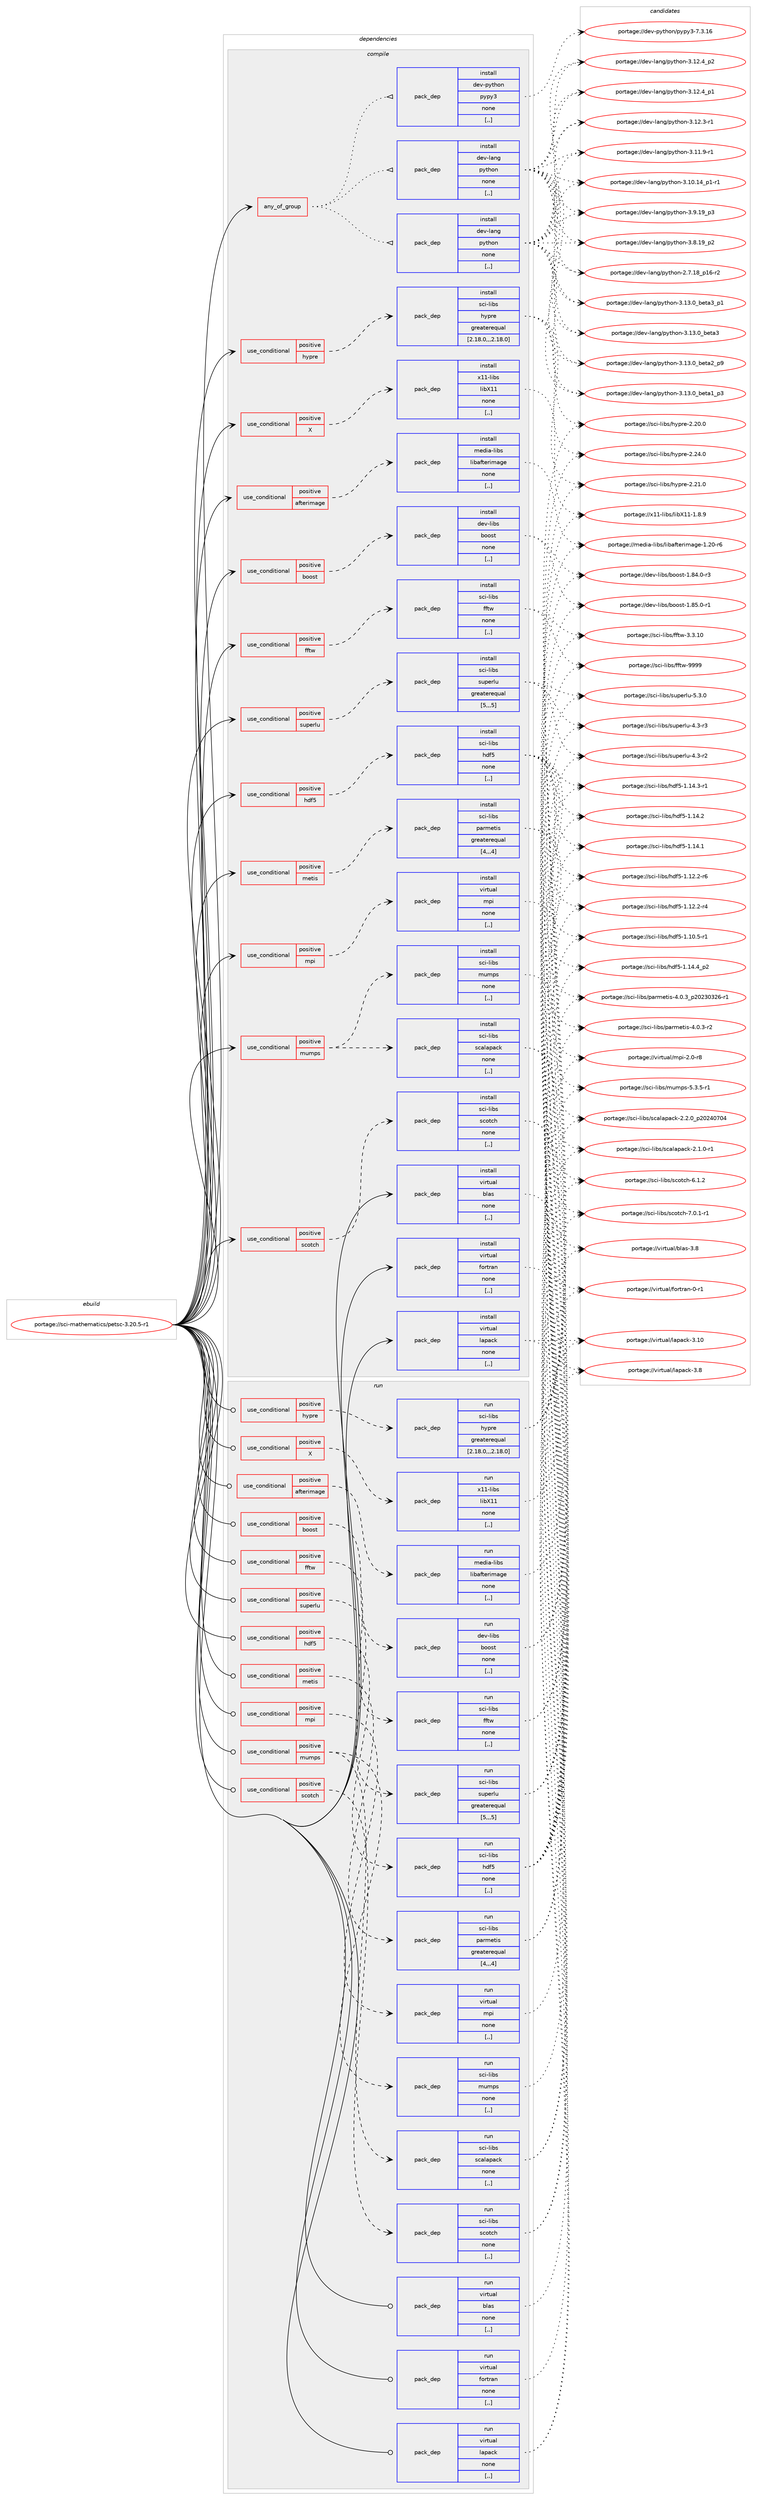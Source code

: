 digraph prolog {

# *************
# Graph options
# *************

newrank=true;
concentrate=true;
compound=true;
graph [rankdir=LR,fontname=Helvetica,fontsize=10,ranksep=1.5];#, ranksep=2.5, nodesep=0.2];
edge  [arrowhead=vee];
node  [fontname=Helvetica,fontsize=10];

# **********
# The ebuild
# **********

subgraph cluster_leftcol {
color=gray;
label=<<i>ebuild</i>>;
id [label="portage://sci-mathematics/petsc-3.20.5-r1", color=red, width=4, href="../sci-mathematics/petsc-3.20.5-r1.svg"];
}

# ****************
# The dependencies
# ****************

subgraph cluster_midcol {
color=gray;
label=<<i>dependencies</i>>;
subgraph cluster_compile {
fillcolor="#eeeeee";
style=filled;
label=<<i>compile</i>>;
subgraph any2681 {
dependency407041 [label=<<TABLE BORDER="0" CELLBORDER="1" CELLSPACING="0" CELLPADDING="4"><TR><TD CELLPADDING="10">any_of_group</TD></TR></TABLE>>, shape=none, color=red];subgraph pack296234 {
dependency407042 [label=<<TABLE BORDER="0" CELLBORDER="1" CELLSPACING="0" CELLPADDING="4" WIDTH="220"><TR><TD ROWSPAN="6" CELLPADDING="30">pack_dep</TD></TR><TR><TD WIDTH="110">install</TD></TR><TR><TD>dev-lang</TD></TR><TR><TD>python</TD></TR><TR><TD>none</TD></TR><TR><TD>[,,]</TD></TR></TABLE>>, shape=none, color=blue];
}
dependency407041:e -> dependency407042:w [weight=20,style="dotted",arrowhead="oinv"];
subgraph pack296235 {
dependency407043 [label=<<TABLE BORDER="0" CELLBORDER="1" CELLSPACING="0" CELLPADDING="4" WIDTH="220"><TR><TD ROWSPAN="6" CELLPADDING="30">pack_dep</TD></TR><TR><TD WIDTH="110">install</TD></TR><TR><TD>dev-lang</TD></TR><TR><TD>python</TD></TR><TR><TD>none</TD></TR><TR><TD>[,,]</TD></TR></TABLE>>, shape=none, color=blue];
}
dependency407041:e -> dependency407043:w [weight=20,style="dotted",arrowhead="oinv"];
subgraph pack296236 {
dependency407044 [label=<<TABLE BORDER="0" CELLBORDER="1" CELLSPACING="0" CELLPADDING="4" WIDTH="220"><TR><TD ROWSPAN="6" CELLPADDING="30">pack_dep</TD></TR><TR><TD WIDTH="110">install</TD></TR><TR><TD>dev-python</TD></TR><TR><TD>pypy3</TD></TR><TR><TD>none</TD></TR><TR><TD>[,,]</TD></TR></TABLE>>, shape=none, color=blue];
}
dependency407041:e -> dependency407044:w [weight=20,style="dotted",arrowhead="oinv"];
}
id:e -> dependency407041:w [weight=20,style="solid",arrowhead="vee"];
subgraph cond107905 {
dependency407045 [label=<<TABLE BORDER="0" CELLBORDER="1" CELLSPACING="0" CELLPADDING="4"><TR><TD ROWSPAN="3" CELLPADDING="10">use_conditional</TD></TR><TR><TD>positive</TD></TR><TR><TD>X</TD></TR></TABLE>>, shape=none, color=red];
subgraph pack296237 {
dependency407046 [label=<<TABLE BORDER="0" CELLBORDER="1" CELLSPACING="0" CELLPADDING="4" WIDTH="220"><TR><TD ROWSPAN="6" CELLPADDING="30">pack_dep</TD></TR><TR><TD WIDTH="110">install</TD></TR><TR><TD>x11-libs</TD></TR><TR><TD>libX11</TD></TR><TR><TD>none</TD></TR><TR><TD>[,,]</TD></TR></TABLE>>, shape=none, color=blue];
}
dependency407045:e -> dependency407046:w [weight=20,style="dashed",arrowhead="vee"];
}
id:e -> dependency407045:w [weight=20,style="solid",arrowhead="vee"];
subgraph cond107906 {
dependency407047 [label=<<TABLE BORDER="0" CELLBORDER="1" CELLSPACING="0" CELLPADDING="4"><TR><TD ROWSPAN="3" CELLPADDING="10">use_conditional</TD></TR><TR><TD>positive</TD></TR><TR><TD>afterimage</TD></TR></TABLE>>, shape=none, color=red];
subgraph pack296238 {
dependency407048 [label=<<TABLE BORDER="0" CELLBORDER="1" CELLSPACING="0" CELLPADDING="4" WIDTH="220"><TR><TD ROWSPAN="6" CELLPADDING="30">pack_dep</TD></TR><TR><TD WIDTH="110">install</TD></TR><TR><TD>media-libs</TD></TR><TR><TD>libafterimage</TD></TR><TR><TD>none</TD></TR><TR><TD>[,,]</TD></TR></TABLE>>, shape=none, color=blue];
}
dependency407047:e -> dependency407048:w [weight=20,style="dashed",arrowhead="vee"];
}
id:e -> dependency407047:w [weight=20,style="solid",arrowhead="vee"];
subgraph cond107907 {
dependency407049 [label=<<TABLE BORDER="0" CELLBORDER="1" CELLSPACING="0" CELLPADDING="4"><TR><TD ROWSPAN="3" CELLPADDING="10">use_conditional</TD></TR><TR><TD>positive</TD></TR><TR><TD>boost</TD></TR></TABLE>>, shape=none, color=red];
subgraph pack296239 {
dependency407050 [label=<<TABLE BORDER="0" CELLBORDER="1" CELLSPACING="0" CELLPADDING="4" WIDTH="220"><TR><TD ROWSPAN="6" CELLPADDING="30">pack_dep</TD></TR><TR><TD WIDTH="110">install</TD></TR><TR><TD>dev-libs</TD></TR><TR><TD>boost</TD></TR><TR><TD>none</TD></TR><TR><TD>[,,]</TD></TR></TABLE>>, shape=none, color=blue];
}
dependency407049:e -> dependency407050:w [weight=20,style="dashed",arrowhead="vee"];
}
id:e -> dependency407049:w [weight=20,style="solid",arrowhead="vee"];
subgraph cond107908 {
dependency407051 [label=<<TABLE BORDER="0" CELLBORDER="1" CELLSPACING="0" CELLPADDING="4"><TR><TD ROWSPAN="3" CELLPADDING="10">use_conditional</TD></TR><TR><TD>positive</TD></TR><TR><TD>fftw</TD></TR></TABLE>>, shape=none, color=red];
subgraph pack296240 {
dependency407052 [label=<<TABLE BORDER="0" CELLBORDER="1" CELLSPACING="0" CELLPADDING="4" WIDTH="220"><TR><TD ROWSPAN="6" CELLPADDING="30">pack_dep</TD></TR><TR><TD WIDTH="110">install</TD></TR><TR><TD>sci-libs</TD></TR><TR><TD>fftw</TD></TR><TR><TD>none</TD></TR><TR><TD>[,,]</TD></TR></TABLE>>, shape=none, color=blue];
}
dependency407051:e -> dependency407052:w [weight=20,style="dashed",arrowhead="vee"];
}
id:e -> dependency407051:w [weight=20,style="solid",arrowhead="vee"];
subgraph cond107909 {
dependency407053 [label=<<TABLE BORDER="0" CELLBORDER="1" CELLSPACING="0" CELLPADDING="4"><TR><TD ROWSPAN="3" CELLPADDING="10">use_conditional</TD></TR><TR><TD>positive</TD></TR><TR><TD>hdf5</TD></TR></TABLE>>, shape=none, color=red];
subgraph pack296241 {
dependency407054 [label=<<TABLE BORDER="0" CELLBORDER="1" CELLSPACING="0" CELLPADDING="4" WIDTH="220"><TR><TD ROWSPAN="6" CELLPADDING="30">pack_dep</TD></TR><TR><TD WIDTH="110">install</TD></TR><TR><TD>sci-libs</TD></TR><TR><TD>hdf5</TD></TR><TR><TD>none</TD></TR><TR><TD>[,,]</TD></TR></TABLE>>, shape=none, color=blue];
}
dependency407053:e -> dependency407054:w [weight=20,style="dashed",arrowhead="vee"];
}
id:e -> dependency407053:w [weight=20,style="solid",arrowhead="vee"];
subgraph cond107910 {
dependency407055 [label=<<TABLE BORDER="0" CELLBORDER="1" CELLSPACING="0" CELLPADDING="4"><TR><TD ROWSPAN="3" CELLPADDING="10">use_conditional</TD></TR><TR><TD>positive</TD></TR><TR><TD>hypre</TD></TR></TABLE>>, shape=none, color=red];
subgraph pack296242 {
dependency407056 [label=<<TABLE BORDER="0" CELLBORDER="1" CELLSPACING="0" CELLPADDING="4" WIDTH="220"><TR><TD ROWSPAN="6" CELLPADDING="30">pack_dep</TD></TR><TR><TD WIDTH="110">install</TD></TR><TR><TD>sci-libs</TD></TR><TR><TD>hypre</TD></TR><TR><TD>greaterequal</TD></TR><TR><TD>[2.18.0,,,2.18.0]</TD></TR></TABLE>>, shape=none, color=blue];
}
dependency407055:e -> dependency407056:w [weight=20,style="dashed",arrowhead="vee"];
}
id:e -> dependency407055:w [weight=20,style="solid",arrowhead="vee"];
subgraph cond107911 {
dependency407057 [label=<<TABLE BORDER="0" CELLBORDER="1" CELLSPACING="0" CELLPADDING="4"><TR><TD ROWSPAN="3" CELLPADDING="10">use_conditional</TD></TR><TR><TD>positive</TD></TR><TR><TD>metis</TD></TR></TABLE>>, shape=none, color=red];
subgraph pack296243 {
dependency407058 [label=<<TABLE BORDER="0" CELLBORDER="1" CELLSPACING="0" CELLPADDING="4" WIDTH="220"><TR><TD ROWSPAN="6" CELLPADDING="30">pack_dep</TD></TR><TR><TD WIDTH="110">install</TD></TR><TR><TD>sci-libs</TD></TR><TR><TD>parmetis</TD></TR><TR><TD>greaterequal</TD></TR><TR><TD>[4,,,4]</TD></TR></TABLE>>, shape=none, color=blue];
}
dependency407057:e -> dependency407058:w [weight=20,style="dashed",arrowhead="vee"];
}
id:e -> dependency407057:w [weight=20,style="solid",arrowhead="vee"];
subgraph cond107912 {
dependency407059 [label=<<TABLE BORDER="0" CELLBORDER="1" CELLSPACING="0" CELLPADDING="4"><TR><TD ROWSPAN="3" CELLPADDING="10">use_conditional</TD></TR><TR><TD>positive</TD></TR><TR><TD>mpi</TD></TR></TABLE>>, shape=none, color=red];
subgraph pack296244 {
dependency407060 [label=<<TABLE BORDER="0" CELLBORDER="1" CELLSPACING="0" CELLPADDING="4" WIDTH="220"><TR><TD ROWSPAN="6" CELLPADDING="30">pack_dep</TD></TR><TR><TD WIDTH="110">install</TD></TR><TR><TD>virtual</TD></TR><TR><TD>mpi</TD></TR><TR><TD>none</TD></TR><TR><TD>[,,]</TD></TR></TABLE>>, shape=none, color=blue];
}
dependency407059:e -> dependency407060:w [weight=20,style="dashed",arrowhead="vee"];
}
id:e -> dependency407059:w [weight=20,style="solid",arrowhead="vee"];
subgraph cond107913 {
dependency407061 [label=<<TABLE BORDER="0" CELLBORDER="1" CELLSPACING="0" CELLPADDING="4"><TR><TD ROWSPAN="3" CELLPADDING="10">use_conditional</TD></TR><TR><TD>positive</TD></TR><TR><TD>mumps</TD></TR></TABLE>>, shape=none, color=red];
subgraph pack296245 {
dependency407062 [label=<<TABLE BORDER="0" CELLBORDER="1" CELLSPACING="0" CELLPADDING="4" WIDTH="220"><TR><TD ROWSPAN="6" CELLPADDING="30">pack_dep</TD></TR><TR><TD WIDTH="110">install</TD></TR><TR><TD>sci-libs</TD></TR><TR><TD>mumps</TD></TR><TR><TD>none</TD></TR><TR><TD>[,,]</TD></TR></TABLE>>, shape=none, color=blue];
}
dependency407061:e -> dependency407062:w [weight=20,style="dashed",arrowhead="vee"];
subgraph pack296246 {
dependency407063 [label=<<TABLE BORDER="0" CELLBORDER="1" CELLSPACING="0" CELLPADDING="4" WIDTH="220"><TR><TD ROWSPAN="6" CELLPADDING="30">pack_dep</TD></TR><TR><TD WIDTH="110">install</TD></TR><TR><TD>sci-libs</TD></TR><TR><TD>scalapack</TD></TR><TR><TD>none</TD></TR><TR><TD>[,,]</TD></TR></TABLE>>, shape=none, color=blue];
}
dependency407061:e -> dependency407063:w [weight=20,style="dashed",arrowhead="vee"];
}
id:e -> dependency407061:w [weight=20,style="solid",arrowhead="vee"];
subgraph cond107914 {
dependency407064 [label=<<TABLE BORDER="0" CELLBORDER="1" CELLSPACING="0" CELLPADDING="4"><TR><TD ROWSPAN="3" CELLPADDING="10">use_conditional</TD></TR><TR><TD>positive</TD></TR><TR><TD>scotch</TD></TR></TABLE>>, shape=none, color=red];
subgraph pack296247 {
dependency407065 [label=<<TABLE BORDER="0" CELLBORDER="1" CELLSPACING="0" CELLPADDING="4" WIDTH="220"><TR><TD ROWSPAN="6" CELLPADDING="30">pack_dep</TD></TR><TR><TD WIDTH="110">install</TD></TR><TR><TD>sci-libs</TD></TR><TR><TD>scotch</TD></TR><TR><TD>none</TD></TR><TR><TD>[,,]</TD></TR></TABLE>>, shape=none, color=blue];
}
dependency407064:e -> dependency407065:w [weight=20,style="dashed",arrowhead="vee"];
}
id:e -> dependency407064:w [weight=20,style="solid",arrowhead="vee"];
subgraph cond107915 {
dependency407066 [label=<<TABLE BORDER="0" CELLBORDER="1" CELLSPACING="0" CELLPADDING="4"><TR><TD ROWSPAN="3" CELLPADDING="10">use_conditional</TD></TR><TR><TD>positive</TD></TR><TR><TD>superlu</TD></TR></TABLE>>, shape=none, color=red];
subgraph pack296248 {
dependency407067 [label=<<TABLE BORDER="0" CELLBORDER="1" CELLSPACING="0" CELLPADDING="4" WIDTH="220"><TR><TD ROWSPAN="6" CELLPADDING="30">pack_dep</TD></TR><TR><TD WIDTH="110">install</TD></TR><TR><TD>sci-libs</TD></TR><TR><TD>superlu</TD></TR><TR><TD>greaterequal</TD></TR><TR><TD>[5,,,5]</TD></TR></TABLE>>, shape=none, color=blue];
}
dependency407066:e -> dependency407067:w [weight=20,style="dashed",arrowhead="vee"];
}
id:e -> dependency407066:w [weight=20,style="solid",arrowhead="vee"];
subgraph pack296249 {
dependency407068 [label=<<TABLE BORDER="0" CELLBORDER="1" CELLSPACING="0" CELLPADDING="4" WIDTH="220"><TR><TD ROWSPAN="6" CELLPADDING="30">pack_dep</TD></TR><TR><TD WIDTH="110">install</TD></TR><TR><TD>virtual</TD></TR><TR><TD>blas</TD></TR><TR><TD>none</TD></TR><TR><TD>[,,]</TD></TR></TABLE>>, shape=none, color=blue];
}
id:e -> dependency407068:w [weight=20,style="solid",arrowhead="vee"];
subgraph pack296250 {
dependency407069 [label=<<TABLE BORDER="0" CELLBORDER="1" CELLSPACING="0" CELLPADDING="4" WIDTH="220"><TR><TD ROWSPAN="6" CELLPADDING="30">pack_dep</TD></TR><TR><TD WIDTH="110">install</TD></TR><TR><TD>virtual</TD></TR><TR><TD>fortran</TD></TR><TR><TD>none</TD></TR><TR><TD>[,,]</TD></TR></TABLE>>, shape=none, color=blue];
}
id:e -> dependency407069:w [weight=20,style="solid",arrowhead="vee"];
subgraph pack296251 {
dependency407070 [label=<<TABLE BORDER="0" CELLBORDER="1" CELLSPACING="0" CELLPADDING="4" WIDTH="220"><TR><TD ROWSPAN="6" CELLPADDING="30">pack_dep</TD></TR><TR><TD WIDTH="110">install</TD></TR><TR><TD>virtual</TD></TR><TR><TD>lapack</TD></TR><TR><TD>none</TD></TR><TR><TD>[,,]</TD></TR></TABLE>>, shape=none, color=blue];
}
id:e -> dependency407070:w [weight=20,style="solid",arrowhead="vee"];
}
subgraph cluster_compileandrun {
fillcolor="#eeeeee";
style=filled;
label=<<i>compile and run</i>>;
}
subgraph cluster_run {
fillcolor="#eeeeee";
style=filled;
label=<<i>run</i>>;
subgraph cond107916 {
dependency407071 [label=<<TABLE BORDER="0" CELLBORDER="1" CELLSPACING="0" CELLPADDING="4"><TR><TD ROWSPAN="3" CELLPADDING="10">use_conditional</TD></TR><TR><TD>positive</TD></TR><TR><TD>X</TD></TR></TABLE>>, shape=none, color=red];
subgraph pack296252 {
dependency407072 [label=<<TABLE BORDER="0" CELLBORDER="1" CELLSPACING="0" CELLPADDING="4" WIDTH="220"><TR><TD ROWSPAN="6" CELLPADDING="30">pack_dep</TD></TR><TR><TD WIDTH="110">run</TD></TR><TR><TD>x11-libs</TD></TR><TR><TD>libX11</TD></TR><TR><TD>none</TD></TR><TR><TD>[,,]</TD></TR></TABLE>>, shape=none, color=blue];
}
dependency407071:e -> dependency407072:w [weight=20,style="dashed",arrowhead="vee"];
}
id:e -> dependency407071:w [weight=20,style="solid",arrowhead="odot"];
subgraph cond107917 {
dependency407073 [label=<<TABLE BORDER="0" CELLBORDER="1" CELLSPACING="0" CELLPADDING="4"><TR><TD ROWSPAN="3" CELLPADDING="10">use_conditional</TD></TR><TR><TD>positive</TD></TR><TR><TD>afterimage</TD></TR></TABLE>>, shape=none, color=red];
subgraph pack296253 {
dependency407074 [label=<<TABLE BORDER="0" CELLBORDER="1" CELLSPACING="0" CELLPADDING="4" WIDTH="220"><TR><TD ROWSPAN="6" CELLPADDING="30">pack_dep</TD></TR><TR><TD WIDTH="110">run</TD></TR><TR><TD>media-libs</TD></TR><TR><TD>libafterimage</TD></TR><TR><TD>none</TD></TR><TR><TD>[,,]</TD></TR></TABLE>>, shape=none, color=blue];
}
dependency407073:e -> dependency407074:w [weight=20,style="dashed",arrowhead="vee"];
}
id:e -> dependency407073:w [weight=20,style="solid",arrowhead="odot"];
subgraph cond107918 {
dependency407075 [label=<<TABLE BORDER="0" CELLBORDER="1" CELLSPACING="0" CELLPADDING="4"><TR><TD ROWSPAN="3" CELLPADDING="10">use_conditional</TD></TR><TR><TD>positive</TD></TR><TR><TD>boost</TD></TR></TABLE>>, shape=none, color=red];
subgraph pack296254 {
dependency407076 [label=<<TABLE BORDER="0" CELLBORDER="1" CELLSPACING="0" CELLPADDING="4" WIDTH="220"><TR><TD ROWSPAN="6" CELLPADDING="30">pack_dep</TD></TR><TR><TD WIDTH="110">run</TD></TR><TR><TD>dev-libs</TD></TR><TR><TD>boost</TD></TR><TR><TD>none</TD></TR><TR><TD>[,,]</TD></TR></TABLE>>, shape=none, color=blue];
}
dependency407075:e -> dependency407076:w [weight=20,style="dashed",arrowhead="vee"];
}
id:e -> dependency407075:w [weight=20,style="solid",arrowhead="odot"];
subgraph cond107919 {
dependency407077 [label=<<TABLE BORDER="0" CELLBORDER="1" CELLSPACING="0" CELLPADDING="4"><TR><TD ROWSPAN="3" CELLPADDING="10">use_conditional</TD></TR><TR><TD>positive</TD></TR><TR><TD>fftw</TD></TR></TABLE>>, shape=none, color=red];
subgraph pack296255 {
dependency407078 [label=<<TABLE BORDER="0" CELLBORDER="1" CELLSPACING="0" CELLPADDING="4" WIDTH="220"><TR><TD ROWSPAN="6" CELLPADDING="30">pack_dep</TD></TR><TR><TD WIDTH="110">run</TD></TR><TR><TD>sci-libs</TD></TR><TR><TD>fftw</TD></TR><TR><TD>none</TD></TR><TR><TD>[,,]</TD></TR></TABLE>>, shape=none, color=blue];
}
dependency407077:e -> dependency407078:w [weight=20,style="dashed",arrowhead="vee"];
}
id:e -> dependency407077:w [weight=20,style="solid",arrowhead="odot"];
subgraph cond107920 {
dependency407079 [label=<<TABLE BORDER="0" CELLBORDER="1" CELLSPACING="0" CELLPADDING="4"><TR><TD ROWSPAN="3" CELLPADDING="10">use_conditional</TD></TR><TR><TD>positive</TD></TR><TR><TD>hdf5</TD></TR></TABLE>>, shape=none, color=red];
subgraph pack296256 {
dependency407080 [label=<<TABLE BORDER="0" CELLBORDER="1" CELLSPACING="0" CELLPADDING="4" WIDTH="220"><TR><TD ROWSPAN="6" CELLPADDING="30">pack_dep</TD></TR><TR><TD WIDTH="110">run</TD></TR><TR><TD>sci-libs</TD></TR><TR><TD>hdf5</TD></TR><TR><TD>none</TD></TR><TR><TD>[,,]</TD></TR></TABLE>>, shape=none, color=blue];
}
dependency407079:e -> dependency407080:w [weight=20,style="dashed",arrowhead="vee"];
}
id:e -> dependency407079:w [weight=20,style="solid",arrowhead="odot"];
subgraph cond107921 {
dependency407081 [label=<<TABLE BORDER="0" CELLBORDER="1" CELLSPACING="0" CELLPADDING="4"><TR><TD ROWSPAN="3" CELLPADDING="10">use_conditional</TD></TR><TR><TD>positive</TD></TR><TR><TD>hypre</TD></TR></TABLE>>, shape=none, color=red];
subgraph pack296257 {
dependency407082 [label=<<TABLE BORDER="0" CELLBORDER="1" CELLSPACING="0" CELLPADDING="4" WIDTH="220"><TR><TD ROWSPAN="6" CELLPADDING="30">pack_dep</TD></TR><TR><TD WIDTH="110">run</TD></TR><TR><TD>sci-libs</TD></TR><TR><TD>hypre</TD></TR><TR><TD>greaterequal</TD></TR><TR><TD>[2.18.0,,,2.18.0]</TD></TR></TABLE>>, shape=none, color=blue];
}
dependency407081:e -> dependency407082:w [weight=20,style="dashed",arrowhead="vee"];
}
id:e -> dependency407081:w [weight=20,style="solid",arrowhead="odot"];
subgraph cond107922 {
dependency407083 [label=<<TABLE BORDER="0" CELLBORDER="1" CELLSPACING="0" CELLPADDING="4"><TR><TD ROWSPAN="3" CELLPADDING="10">use_conditional</TD></TR><TR><TD>positive</TD></TR><TR><TD>metis</TD></TR></TABLE>>, shape=none, color=red];
subgraph pack296258 {
dependency407084 [label=<<TABLE BORDER="0" CELLBORDER="1" CELLSPACING="0" CELLPADDING="4" WIDTH="220"><TR><TD ROWSPAN="6" CELLPADDING="30">pack_dep</TD></TR><TR><TD WIDTH="110">run</TD></TR><TR><TD>sci-libs</TD></TR><TR><TD>parmetis</TD></TR><TR><TD>greaterequal</TD></TR><TR><TD>[4,,,4]</TD></TR></TABLE>>, shape=none, color=blue];
}
dependency407083:e -> dependency407084:w [weight=20,style="dashed",arrowhead="vee"];
}
id:e -> dependency407083:w [weight=20,style="solid",arrowhead="odot"];
subgraph cond107923 {
dependency407085 [label=<<TABLE BORDER="0" CELLBORDER="1" CELLSPACING="0" CELLPADDING="4"><TR><TD ROWSPAN="3" CELLPADDING="10">use_conditional</TD></TR><TR><TD>positive</TD></TR><TR><TD>mpi</TD></TR></TABLE>>, shape=none, color=red];
subgraph pack296259 {
dependency407086 [label=<<TABLE BORDER="0" CELLBORDER="1" CELLSPACING="0" CELLPADDING="4" WIDTH="220"><TR><TD ROWSPAN="6" CELLPADDING="30">pack_dep</TD></TR><TR><TD WIDTH="110">run</TD></TR><TR><TD>virtual</TD></TR><TR><TD>mpi</TD></TR><TR><TD>none</TD></TR><TR><TD>[,,]</TD></TR></TABLE>>, shape=none, color=blue];
}
dependency407085:e -> dependency407086:w [weight=20,style="dashed",arrowhead="vee"];
}
id:e -> dependency407085:w [weight=20,style="solid",arrowhead="odot"];
subgraph cond107924 {
dependency407087 [label=<<TABLE BORDER="0" CELLBORDER="1" CELLSPACING="0" CELLPADDING="4"><TR><TD ROWSPAN="3" CELLPADDING="10">use_conditional</TD></TR><TR><TD>positive</TD></TR><TR><TD>mumps</TD></TR></TABLE>>, shape=none, color=red];
subgraph pack296260 {
dependency407088 [label=<<TABLE BORDER="0" CELLBORDER="1" CELLSPACING="0" CELLPADDING="4" WIDTH="220"><TR><TD ROWSPAN="6" CELLPADDING="30">pack_dep</TD></TR><TR><TD WIDTH="110">run</TD></TR><TR><TD>sci-libs</TD></TR><TR><TD>mumps</TD></TR><TR><TD>none</TD></TR><TR><TD>[,,]</TD></TR></TABLE>>, shape=none, color=blue];
}
dependency407087:e -> dependency407088:w [weight=20,style="dashed",arrowhead="vee"];
subgraph pack296261 {
dependency407089 [label=<<TABLE BORDER="0" CELLBORDER="1" CELLSPACING="0" CELLPADDING="4" WIDTH="220"><TR><TD ROWSPAN="6" CELLPADDING="30">pack_dep</TD></TR><TR><TD WIDTH="110">run</TD></TR><TR><TD>sci-libs</TD></TR><TR><TD>scalapack</TD></TR><TR><TD>none</TD></TR><TR><TD>[,,]</TD></TR></TABLE>>, shape=none, color=blue];
}
dependency407087:e -> dependency407089:w [weight=20,style="dashed",arrowhead="vee"];
}
id:e -> dependency407087:w [weight=20,style="solid",arrowhead="odot"];
subgraph cond107925 {
dependency407090 [label=<<TABLE BORDER="0" CELLBORDER="1" CELLSPACING="0" CELLPADDING="4"><TR><TD ROWSPAN="3" CELLPADDING="10">use_conditional</TD></TR><TR><TD>positive</TD></TR><TR><TD>scotch</TD></TR></TABLE>>, shape=none, color=red];
subgraph pack296262 {
dependency407091 [label=<<TABLE BORDER="0" CELLBORDER="1" CELLSPACING="0" CELLPADDING="4" WIDTH="220"><TR><TD ROWSPAN="6" CELLPADDING="30">pack_dep</TD></TR><TR><TD WIDTH="110">run</TD></TR><TR><TD>sci-libs</TD></TR><TR><TD>scotch</TD></TR><TR><TD>none</TD></TR><TR><TD>[,,]</TD></TR></TABLE>>, shape=none, color=blue];
}
dependency407090:e -> dependency407091:w [weight=20,style="dashed",arrowhead="vee"];
}
id:e -> dependency407090:w [weight=20,style="solid",arrowhead="odot"];
subgraph cond107926 {
dependency407092 [label=<<TABLE BORDER="0" CELLBORDER="1" CELLSPACING="0" CELLPADDING="4"><TR><TD ROWSPAN="3" CELLPADDING="10">use_conditional</TD></TR><TR><TD>positive</TD></TR><TR><TD>superlu</TD></TR></TABLE>>, shape=none, color=red];
subgraph pack296263 {
dependency407093 [label=<<TABLE BORDER="0" CELLBORDER="1" CELLSPACING="0" CELLPADDING="4" WIDTH="220"><TR><TD ROWSPAN="6" CELLPADDING="30">pack_dep</TD></TR><TR><TD WIDTH="110">run</TD></TR><TR><TD>sci-libs</TD></TR><TR><TD>superlu</TD></TR><TR><TD>greaterequal</TD></TR><TR><TD>[5,,,5]</TD></TR></TABLE>>, shape=none, color=blue];
}
dependency407092:e -> dependency407093:w [weight=20,style="dashed",arrowhead="vee"];
}
id:e -> dependency407092:w [weight=20,style="solid",arrowhead="odot"];
subgraph pack296264 {
dependency407094 [label=<<TABLE BORDER="0" CELLBORDER="1" CELLSPACING="0" CELLPADDING="4" WIDTH="220"><TR><TD ROWSPAN="6" CELLPADDING="30">pack_dep</TD></TR><TR><TD WIDTH="110">run</TD></TR><TR><TD>virtual</TD></TR><TR><TD>blas</TD></TR><TR><TD>none</TD></TR><TR><TD>[,,]</TD></TR></TABLE>>, shape=none, color=blue];
}
id:e -> dependency407094:w [weight=20,style="solid",arrowhead="odot"];
subgraph pack296265 {
dependency407095 [label=<<TABLE BORDER="0" CELLBORDER="1" CELLSPACING="0" CELLPADDING="4" WIDTH="220"><TR><TD ROWSPAN="6" CELLPADDING="30">pack_dep</TD></TR><TR><TD WIDTH="110">run</TD></TR><TR><TD>virtual</TD></TR><TR><TD>fortran</TD></TR><TR><TD>none</TD></TR><TR><TD>[,,]</TD></TR></TABLE>>, shape=none, color=blue];
}
id:e -> dependency407095:w [weight=20,style="solid",arrowhead="odot"];
subgraph pack296266 {
dependency407096 [label=<<TABLE BORDER="0" CELLBORDER="1" CELLSPACING="0" CELLPADDING="4" WIDTH="220"><TR><TD ROWSPAN="6" CELLPADDING="30">pack_dep</TD></TR><TR><TD WIDTH="110">run</TD></TR><TR><TD>virtual</TD></TR><TR><TD>lapack</TD></TR><TR><TD>none</TD></TR><TR><TD>[,,]</TD></TR></TABLE>>, shape=none, color=blue];
}
id:e -> dependency407096:w [weight=20,style="solid",arrowhead="odot"];
}
}

# **************
# The candidates
# **************

subgraph cluster_choices {
rank=same;
color=gray;
label=<<i>candidates</i>>;

subgraph choice296234 {
color=black;
nodesep=1;
choice10010111845108971101034711212111610411111045514649514648959810111697519511249 [label="portage://dev-lang/python-3.13.0_beta3_p1", color=red, width=4,href="../dev-lang/python-3.13.0_beta3_p1.svg"];
choice1001011184510897110103471121211161041111104551464951464895981011169751 [label="portage://dev-lang/python-3.13.0_beta3", color=red, width=4,href="../dev-lang/python-3.13.0_beta3.svg"];
choice10010111845108971101034711212111610411111045514649514648959810111697509511257 [label="portage://dev-lang/python-3.13.0_beta2_p9", color=red, width=4,href="../dev-lang/python-3.13.0_beta2_p9.svg"];
choice10010111845108971101034711212111610411111045514649514648959810111697499511251 [label="portage://dev-lang/python-3.13.0_beta1_p3", color=red, width=4,href="../dev-lang/python-3.13.0_beta1_p3.svg"];
choice100101118451089711010347112121116104111110455146495046529511250 [label="portage://dev-lang/python-3.12.4_p2", color=red, width=4,href="../dev-lang/python-3.12.4_p2.svg"];
choice100101118451089711010347112121116104111110455146495046529511249 [label="portage://dev-lang/python-3.12.4_p1", color=red, width=4,href="../dev-lang/python-3.12.4_p1.svg"];
choice100101118451089711010347112121116104111110455146495046514511449 [label="portage://dev-lang/python-3.12.3-r1", color=red, width=4,href="../dev-lang/python-3.12.3-r1.svg"];
choice100101118451089711010347112121116104111110455146494946574511449 [label="portage://dev-lang/python-3.11.9-r1", color=red, width=4,href="../dev-lang/python-3.11.9-r1.svg"];
choice100101118451089711010347112121116104111110455146494846495295112494511449 [label="portage://dev-lang/python-3.10.14_p1-r1", color=red, width=4,href="../dev-lang/python-3.10.14_p1-r1.svg"];
choice100101118451089711010347112121116104111110455146574649579511251 [label="portage://dev-lang/python-3.9.19_p3", color=red, width=4,href="../dev-lang/python-3.9.19_p3.svg"];
choice100101118451089711010347112121116104111110455146564649579511250 [label="portage://dev-lang/python-3.8.19_p2", color=red, width=4,href="../dev-lang/python-3.8.19_p2.svg"];
choice100101118451089711010347112121116104111110455046554649569511249544511450 [label="portage://dev-lang/python-2.7.18_p16-r2", color=red, width=4,href="../dev-lang/python-2.7.18_p16-r2.svg"];
dependency407042:e -> choice10010111845108971101034711212111610411111045514649514648959810111697519511249:w [style=dotted,weight="100"];
dependency407042:e -> choice1001011184510897110103471121211161041111104551464951464895981011169751:w [style=dotted,weight="100"];
dependency407042:e -> choice10010111845108971101034711212111610411111045514649514648959810111697509511257:w [style=dotted,weight="100"];
dependency407042:e -> choice10010111845108971101034711212111610411111045514649514648959810111697499511251:w [style=dotted,weight="100"];
dependency407042:e -> choice100101118451089711010347112121116104111110455146495046529511250:w [style=dotted,weight="100"];
dependency407042:e -> choice100101118451089711010347112121116104111110455146495046529511249:w [style=dotted,weight="100"];
dependency407042:e -> choice100101118451089711010347112121116104111110455146495046514511449:w [style=dotted,weight="100"];
dependency407042:e -> choice100101118451089711010347112121116104111110455146494946574511449:w [style=dotted,weight="100"];
dependency407042:e -> choice100101118451089711010347112121116104111110455146494846495295112494511449:w [style=dotted,weight="100"];
dependency407042:e -> choice100101118451089711010347112121116104111110455146574649579511251:w [style=dotted,weight="100"];
dependency407042:e -> choice100101118451089711010347112121116104111110455146564649579511250:w [style=dotted,weight="100"];
dependency407042:e -> choice100101118451089711010347112121116104111110455046554649569511249544511450:w [style=dotted,weight="100"];
}
subgraph choice296235 {
color=black;
nodesep=1;
choice10010111845108971101034711212111610411111045514649514648959810111697519511249 [label="portage://dev-lang/python-3.13.0_beta3_p1", color=red, width=4,href="../dev-lang/python-3.13.0_beta3_p1.svg"];
choice1001011184510897110103471121211161041111104551464951464895981011169751 [label="portage://dev-lang/python-3.13.0_beta3", color=red, width=4,href="../dev-lang/python-3.13.0_beta3.svg"];
choice10010111845108971101034711212111610411111045514649514648959810111697509511257 [label="portage://dev-lang/python-3.13.0_beta2_p9", color=red, width=4,href="../dev-lang/python-3.13.0_beta2_p9.svg"];
choice10010111845108971101034711212111610411111045514649514648959810111697499511251 [label="portage://dev-lang/python-3.13.0_beta1_p3", color=red, width=4,href="../dev-lang/python-3.13.0_beta1_p3.svg"];
choice100101118451089711010347112121116104111110455146495046529511250 [label="portage://dev-lang/python-3.12.4_p2", color=red, width=4,href="../dev-lang/python-3.12.4_p2.svg"];
choice100101118451089711010347112121116104111110455146495046529511249 [label="portage://dev-lang/python-3.12.4_p1", color=red, width=4,href="../dev-lang/python-3.12.4_p1.svg"];
choice100101118451089711010347112121116104111110455146495046514511449 [label="portage://dev-lang/python-3.12.3-r1", color=red, width=4,href="../dev-lang/python-3.12.3-r1.svg"];
choice100101118451089711010347112121116104111110455146494946574511449 [label="portage://dev-lang/python-3.11.9-r1", color=red, width=4,href="../dev-lang/python-3.11.9-r1.svg"];
choice100101118451089711010347112121116104111110455146494846495295112494511449 [label="portage://dev-lang/python-3.10.14_p1-r1", color=red, width=4,href="../dev-lang/python-3.10.14_p1-r1.svg"];
choice100101118451089711010347112121116104111110455146574649579511251 [label="portage://dev-lang/python-3.9.19_p3", color=red, width=4,href="../dev-lang/python-3.9.19_p3.svg"];
choice100101118451089711010347112121116104111110455146564649579511250 [label="portage://dev-lang/python-3.8.19_p2", color=red, width=4,href="../dev-lang/python-3.8.19_p2.svg"];
choice100101118451089711010347112121116104111110455046554649569511249544511450 [label="portage://dev-lang/python-2.7.18_p16-r2", color=red, width=4,href="../dev-lang/python-2.7.18_p16-r2.svg"];
dependency407043:e -> choice10010111845108971101034711212111610411111045514649514648959810111697519511249:w [style=dotted,weight="100"];
dependency407043:e -> choice1001011184510897110103471121211161041111104551464951464895981011169751:w [style=dotted,weight="100"];
dependency407043:e -> choice10010111845108971101034711212111610411111045514649514648959810111697509511257:w [style=dotted,weight="100"];
dependency407043:e -> choice10010111845108971101034711212111610411111045514649514648959810111697499511251:w [style=dotted,weight="100"];
dependency407043:e -> choice100101118451089711010347112121116104111110455146495046529511250:w [style=dotted,weight="100"];
dependency407043:e -> choice100101118451089711010347112121116104111110455146495046529511249:w [style=dotted,weight="100"];
dependency407043:e -> choice100101118451089711010347112121116104111110455146495046514511449:w [style=dotted,weight="100"];
dependency407043:e -> choice100101118451089711010347112121116104111110455146494946574511449:w [style=dotted,weight="100"];
dependency407043:e -> choice100101118451089711010347112121116104111110455146494846495295112494511449:w [style=dotted,weight="100"];
dependency407043:e -> choice100101118451089711010347112121116104111110455146574649579511251:w [style=dotted,weight="100"];
dependency407043:e -> choice100101118451089711010347112121116104111110455146564649579511250:w [style=dotted,weight="100"];
dependency407043:e -> choice100101118451089711010347112121116104111110455046554649569511249544511450:w [style=dotted,weight="100"];
}
subgraph choice296236 {
color=black;
nodesep=1;
choice10010111845112121116104111110471121211121215145554651464954 [label="portage://dev-python/pypy3-7.3.16", color=red, width=4,href="../dev-python/pypy3-7.3.16.svg"];
dependency407044:e -> choice10010111845112121116104111110471121211121215145554651464954:w [style=dotted,weight="100"];
}
subgraph choice296237 {
color=black;
nodesep=1;
choice120494945108105981154710810598884949454946564657 [label="portage://x11-libs/libX11-1.8.9", color=red, width=4,href="../x11-libs/libX11-1.8.9.svg"];
dependency407046:e -> choice120494945108105981154710810598884949454946564657:w [style=dotted,weight="100"];
}
subgraph choice296238 {
color=black;
nodesep=1;
choice1091011001059745108105981154710810598971021161011141051099710310145494650484511454 [label="portage://media-libs/libafterimage-1.20-r6", color=red, width=4,href="../media-libs/libafterimage-1.20-r6.svg"];
dependency407048:e -> choice1091011001059745108105981154710810598971021161011141051099710310145494650484511454:w [style=dotted,weight="100"];
}
subgraph choice296239 {
color=black;
nodesep=1;
choice10010111845108105981154798111111115116454946565346484511449 [label="portage://dev-libs/boost-1.85.0-r1", color=red, width=4,href="../dev-libs/boost-1.85.0-r1.svg"];
choice10010111845108105981154798111111115116454946565246484511451 [label="portage://dev-libs/boost-1.84.0-r3", color=red, width=4,href="../dev-libs/boost-1.84.0-r3.svg"];
dependency407050:e -> choice10010111845108105981154798111111115116454946565346484511449:w [style=dotted,weight="100"];
dependency407050:e -> choice10010111845108105981154798111111115116454946565246484511451:w [style=dotted,weight="100"];
}
subgraph choice296240 {
color=black;
nodesep=1;
choice115991054510810598115471021021161194557575757 [label="portage://sci-libs/fftw-9999", color=red, width=4,href="../sci-libs/fftw-9999.svg"];
choice1159910545108105981154710210211611945514651464948 [label="portage://sci-libs/fftw-3.3.10", color=red, width=4,href="../sci-libs/fftw-3.3.10.svg"];
dependency407052:e -> choice115991054510810598115471021021161194557575757:w [style=dotted,weight="100"];
dependency407052:e -> choice1159910545108105981154710210211611945514651464948:w [style=dotted,weight="100"];
}
subgraph choice296241 {
color=black;
nodesep=1;
choice1159910545108105981154710410010253454946495246529511250 [label="portage://sci-libs/hdf5-1.14.4_p2", color=red, width=4,href="../sci-libs/hdf5-1.14.4_p2.svg"];
choice1159910545108105981154710410010253454946495246514511449 [label="portage://sci-libs/hdf5-1.14.3-r1", color=red, width=4,href="../sci-libs/hdf5-1.14.3-r1.svg"];
choice115991054510810598115471041001025345494649524650 [label="portage://sci-libs/hdf5-1.14.2", color=red, width=4,href="../sci-libs/hdf5-1.14.2.svg"];
choice115991054510810598115471041001025345494649524649 [label="portage://sci-libs/hdf5-1.14.1", color=red, width=4,href="../sci-libs/hdf5-1.14.1.svg"];
choice1159910545108105981154710410010253454946495046504511454 [label="portage://sci-libs/hdf5-1.12.2-r6", color=red, width=4,href="../sci-libs/hdf5-1.12.2-r6.svg"];
choice1159910545108105981154710410010253454946495046504511452 [label="portage://sci-libs/hdf5-1.12.2-r4", color=red, width=4,href="../sci-libs/hdf5-1.12.2-r4.svg"];
choice1159910545108105981154710410010253454946494846534511449 [label="portage://sci-libs/hdf5-1.10.5-r1", color=red, width=4,href="../sci-libs/hdf5-1.10.5-r1.svg"];
dependency407054:e -> choice1159910545108105981154710410010253454946495246529511250:w [style=dotted,weight="100"];
dependency407054:e -> choice1159910545108105981154710410010253454946495246514511449:w [style=dotted,weight="100"];
dependency407054:e -> choice115991054510810598115471041001025345494649524650:w [style=dotted,weight="100"];
dependency407054:e -> choice115991054510810598115471041001025345494649524649:w [style=dotted,weight="100"];
dependency407054:e -> choice1159910545108105981154710410010253454946495046504511454:w [style=dotted,weight="100"];
dependency407054:e -> choice1159910545108105981154710410010253454946495046504511452:w [style=dotted,weight="100"];
dependency407054:e -> choice1159910545108105981154710410010253454946494846534511449:w [style=dotted,weight="100"];
}
subgraph choice296242 {
color=black;
nodesep=1;
choice1159910545108105981154710412111211410145504650524648 [label="portage://sci-libs/hypre-2.24.0", color=red, width=4,href="../sci-libs/hypre-2.24.0.svg"];
choice1159910545108105981154710412111211410145504650494648 [label="portage://sci-libs/hypre-2.21.0", color=red, width=4,href="../sci-libs/hypre-2.21.0.svg"];
choice1159910545108105981154710412111211410145504650484648 [label="portage://sci-libs/hypre-2.20.0", color=red, width=4,href="../sci-libs/hypre-2.20.0.svg"];
dependency407056:e -> choice1159910545108105981154710412111211410145504650524648:w [style=dotted,weight="100"];
dependency407056:e -> choice1159910545108105981154710412111211410145504650494648:w [style=dotted,weight="100"];
dependency407056:e -> choice1159910545108105981154710412111211410145504650484648:w [style=dotted,weight="100"];
}
subgraph choice296243 {
color=black;
nodesep=1;
choice11599105451081059811547112971141091011161051154552464846519511250485051485150544511449 [label="portage://sci-libs/parmetis-4.0.3_p20230326-r1", color=red, width=4,href="../sci-libs/parmetis-4.0.3_p20230326-r1.svg"];
choice11599105451081059811547112971141091011161051154552464846514511450 [label="portage://sci-libs/parmetis-4.0.3-r2", color=red, width=4,href="../sci-libs/parmetis-4.0.3-r2.svg"];
dependency407058:e -> choice11599105451081059811547112971141091011161051154552464846519511250485051485150544511449:w [style=dotted,weight="100"];
dependency407058:e -> choice11599105451081059811547112971141091011161051154552464846514511450:w [style=dotted,weight="100"];
}
subgraph choice296244 {
color=black;
nodesep=1;
choice1181051141161179710847109112105455046484511456 [label="portage://virtual/mpi-2.0-r8", color=red, width=4,href="../virtual/mpi-2.0-r8.svg"];
dependency407060:e -> choice1181051141161179710847109112105455046484511456:w [style=dotted,weight="100"];
}
subgraph choice296245 {
color=black;
nodesep=1;
choice115991054510810598115471091171091121154553465146534511449 [label="portage://sci-libs/mumps-5.3.5-r1", color=red, width=4,href="../sci-libs/mumps-5.3.5-r1.svg"];
dependency407062:e -> choice115991054510810598115471091171091121154553465146534511449:w [style=dotted,weight="100"];
}
subgraph choice296246 {
color=black;
nodesep=1;
choice115991054510810598115471159997108971129799107455046504648951125048505248554852 [label="portage://sci-libs/scalapack-2.2.0_p20240704", color=red, width=4,href="../sci-libs/scalapack-2.2.0_p20240704.svg"];
choice1159910545108105981154711599971089711297991074550464946484511449 [label="portage://sci-libs/scalapack-2.1.0-r1", color=red, width=4,href="../sci-libs/scalapack-2.1.0-r1.svg"];
dependency407063:e -> choice115991054510810598115471159997108971129799107455046504648951125048505248554852:w [style=dotted,weight="100"];
dependency407063:e -> choice1159910545108105981154711599971089711297991074550464946484511449:w [style=dotted,weight="100"];
}
subgraph choice296247 {
color=black;
nodesep=1;
choice1159910545108105981154711599111116991044555464846494511449 [label="portage://sci-libs/scotch-7.0.1-r1", color=red, width=4,href="../sci-libs/scotch-7.0.1-r1.svg"];
choice115991054510810598115471159911111699104455446494650 [label="portage://sci-libs/scotch-6.1.2", color=red, width=4,href="../sci-libs/scotch-6.1.2.svg"];
dependency407065:e -> choice1159910545108105981154711599111116991044555464846494511449:w [style=dotted,weight="100"];
dependency407065:e -> choice115991054510810598115471159911111699104455446494650:w [style=dotted,weight="100"];
}
subgraph choice296248 {
color=black;
nodesep=1;
choice11599105451081059811547115117112101114108117455346514648 [label="portage://sci-libs/superlu-5.3.0", color=red, width=4,href="../sci-libs/superlu-5.3.0.svg"];
choice11599105451081059811547115117112101114108117455246514511451 [label="portage://sci-libs/superlu-4.3-r3", color=red, width=4,href="../sci-libs/superlu-4.3-r3.svg"];
choice11599105451081059811547115117112101114108117455246514511450 [label="portage://sci-libs/superlu-4.3-r2", color=red, width=4,href="../sci-libs/superlu-4.3-r2.svg"];
dependency407067:e -> choice11599105451081059811547115117112101114108117455346514648:w [style=dotted,weight="100"];
dependency407067:e -> choice11599105451081059811547115117112101114108117455246514511451:w [style=dotted,weight="100"];
dependency407067:e -> choice11599105451081059811547115117112101114108117455246514511450:w [style=dotted,weight="100"];
}
subgraph choice296249 {
color=black;
nodesep=1;
choice1181051141161179710847981089711545514656 [label="portage://virtual/blas-3.8", color=red, width=4,href="../virtual/blas-3.8.svg"];
dependency407068:e -> choice1181051141161179710847981089711545514656:w [style=dotted,weight="100"];
}
subgraph choice296250 {
color=black;
nodesep=1;
choice11810511411611797108471021111141161149711045484511449 [label="portage://virtual/fortran-0-r1", color=red, width=4,href="../virtual/fortran-0-r1.svg"];
dependency407069:e -> choice11810511411611797108471021111141161149711045484511449:w [style=dotted,weight="100"];
}
subgraph choice296251 {
color=black;
nodesep=1;
choice11810511411611797108471089711297991074551464948 [label="portage://virtual/lapack-3.10", color=red, width=4,href="../virtual/lapack-3.10.svg"];
choice118105114116117971084710897112979910745514656 [label="portage://virtual/lapack-3.8", color=red, width=4,href="../virtual/lapack-3.8.svg"];
dependency407070:e -> choice11810511411611797108471089711297991074551464948:w [style=dotted,weight="100"];
dependency407070:e -> choice118105114116117971084710897112979910745514656:w [style=dotted,weight="100"];
}
subgraph choice296252 {
color=black;
nodesep=1;
choice120494945108105981154710810598884949454946564657 [label="portage://x11-libs/libX11-1.8.9", color=red, width=4,href="../x11-libs/libX11-1.8.9.svg"];
dependency407072:e -> choice120494945108105981154710810598884949454946564657:w [style=dotted,weight="100"];
}
subgraph choice296253 {
color=black;
nodesep=1;
choice1091011001059745108105981154710810598971021161011141051099710310145494650484511454 [label="portage://media-libs/libafterimage-1.20-r6", color=red, width=4,href="../media-libs/libafterimage-1.20-r6.svg"];
dependency407074:e -> choice1091011001059745108105981154710810598971021161011141051099710310145494650484511454:w [style=dotted,weight="100"];
}
subgraph choice296254 {
color=black;
nodesep=1;
choice10010111845108105981154798111111115116454946565346484511449 [label="portage://dev-libs/boost-1.85.0-r1", color=red, width=4,href="../dev-libs/boost-1.85.0-r1.svg"];
choice10010111845108105981154798111111115116454946565246484511451 [label="portage://dev-libs/boost-1.84.0-r3", color=red, width=4,href="../dev-libs/boost-1.84.0-r3.svg"];
dependency407076:e -> choice10010111845108105981154798111111115116454946565346484511449:w [style=dotted,weight="100"];
dependency407076:e -> choice10010111845108105981154798111111115116454946565246484511451:w [style=dotted,weight="100"];
}
subgraph choice296255 {
color=black;
nodesep=1;
choice115991054510810598115471021021161194557575757 [label="portage://sci-libs/fftw-9999", color=red, width=4,href="../sci-libs/fftw-9999.svg"];
choice1159910545108105981154710210211611945514651464948 [label="portage://sci-libs/fftw-3.3.10", color=red, width=4,href="../sci-libs/fftw-3.3.10.svg"];
dependency407078:e -> choice115991054510810598115471021021161194557575757:w [style=dotted,weight="100"];
dependency407078:e -> choice1159910545108105981154710210211611945514651464948:w [style=dotted,weight="100"];
}
subgraph choice296256 {
color=black;
nodesep=1;
choice1159910545108105981154710410010253454946495246529511250 [label="portage://sci-libs/hdf5-1.14.4_p2", color=red, width=4,href="../sci-libs/hdf5-1.14.4_p2.svg"];
choice1159910545108105981154710410010253454946495246514511449 [label="portage://sci-libs/hdf5-1.14.3-r1", color=red, width=4,href="../sci-libs/hdf5-1.14.3-r1.svg"];
choice115991054510810598115471041001025345494649524650 [label="portage://sci-libs/hdf5-1.14.2", color=red, width=4,href="../sci-libs/hdf5-1.14.2.svg"];
choice115991054510810598115471041001025345494649524649 [label="portage://sci-libs/hdf5-1.14.1", color=red, width=4,href="../sci-libs/hdf5-1.14.1.svg"];
choice1159910545108105981154710410010253454946495046504511454 [label="portage://sci-libs/hdf5-1.12.2-r6", color=red, width=4,href="../sci-libs/hdf5-1.12.2-r6.svg"];
choice1159910545108105981154710410010253454946495046504511452 [label="portage://sci-libs/hdf5-1.12.2-r4", color=red, width=4,href="../sci-libs/hdf5-1.12.2-r4.svg"];
choice1159910545108105981154710410010253454946494846534511449 [label="portage://sci-libs/hdf5-1.10.5-r1", color=red, width=4,href="../sci-libs/hdf5-1.10.5-r1.svg"];
dependency407080:e -> choice1159910545108105981154710410010253454946495246529511250:w [style=dotted,weight="100"];
dependency407080:e -> choice1159910545108105981154710410010253454946495246514511449:w [style=dotted,weight="100"];
dependency407080:e -> choice115991054510810598115471041001025345494649524650:w [style=dotted,weight="100"];
dependency407080:e -> choice115991054510810598115471041001025345494649524649:w [style=dotted,weight="100"];
dependency407080:e -> choice1159910545108105981154710410010253454946495046504511454:w [style=dotted,weight="100"];
dependency407080:e -> choice1159910545108105981154710410010253454946495046504511452:w [style=dotted,weight="100"];
dependency407080:e -> choice1159910545108105981154710410010253454946494846534511449:w [style=dotted,weight="100"];
}
subgraph choice296257 {
color=black;
nodesep=1;
choice1159910545108105981154710412111211410145504650524648 [label="portage://sci-libs/hypre-2.24.0", color=red, width=4,href="../sci-libs/hypre-2.24.0.svg"];
choice1159910545108105981154710412111211410145504650494648 [label="portage://sci-libs/hypre-2.21.0", color=red, width=4,href="../sci-libs/hypre-2.21.0.svg"];
choice1159910545108105981154710412111211410145504650484648 [label="portage://sci-libs/hypre-2.20.0", color=red, width=4,href="../sci-libs/hypre-2.20.0.svg"];
dependency407082:e -> choice1159910545108105981154710412111211410145504650524648:w [style=dotted,weight="100"];
dependency407082:e -> choice1159910545108105981154710412111211410145504650494648:w [style=dotted,weight="100"];
dependency407082:e -> choice1159910545108105981154710412111211410145504650484648:w [style=dotted,weight="100"];
}
subgraph choice296258 {
color=black;
nodesep=1;
choice11599105451081059811547112971141091011161051154552464846519511250485051485150544511449 [label="portage://sci-libs/parmetis-4.0.3_p20230326-r1", color=red, width=4,href="../sci-libs/parmetis-4.0.3_p20230326-r1.svg"];
choice11599105451081059811547112971141091011161051154552464846514511450 [label="portage://sci-libs/parmetis-4.0.3-r2", color=red, width=4,href="../sci-libs/parmetis-4.0.3-r2.svg"];
dependency407084:e -> choice11599105451081059811547112971141091011161051154552464846519511250485051485150544511449:w [style=dotted,weight="100"];
dependency407084:e -> choice11599105451081059811547112971141091011161051154552464846514511450:w [style=dotted,weight="100"];
}
subgraph choice296259 {
color=black;
nodesep=1;
choice1181051141161179710847109112105455046484511456 [label="portage://virtual/mpi-2.0-r8", color=red, width=4,href="../virtual/mpi-2.0-r8.svg"];
dependency407086:e -> choice1181051141161179710847109112105455046484511456:w [style=dotted,weight="100"];
}
subgraph choice296260 {
color=black;
nodesep=1;
choice115991054510810598115471091171091121154553465146534511449 [label="portage://sci-libs/mumps-5.3.5-r1", color=red, width=4,href="../sci-libs/mumps-5.3.5-r1.svg"];
dependency407088:e -> choice115991054510810598115471091171091121154553465146534511449:w [style=dotted,weight="100"];
}
subgraph choice296261 {
color=black;
nodesep=1;
choice115991054510810598115471159997108971129799107455046504648951125048505248554852 [label="portage://sci-libs/scalapack-2.2.0_p20240704", color=red, width=4,href="../sci-libs/scalapack-2.2.0_p20240704.svg"];
choice1159910545108105981154711599971089711297991074550464946484511449 [label="portage://sci-libs/scalapack-2.1.0-r1", color=red, width=4,href="../sci-libs/scalapack-2.1.0-r1.svg"];
dependency407089:e -> choice115991054510810598115471159997108971129799107455046504648951125048505248554852:w [style=dotted,weight="100"];
dependency407089:e -> choice1159910545108105981154711599971089711297991074550464946484511449:w [style=dotted,weight="100"];
}
subgraph choice296262 {
color=black;
nodesep=1;
choice1159910545108105981154711599111116991044555464846494511449 [label="portage://sci-libs/scotch-7.0.1-r1", color=red, width=4,href="../sci-libs/scotch-7.0.1-r1.svg"];
choice115991054510810598115471159911111699104455446494650 [label="portage://sci-libs/scotch-6.1.2", color=red, width=4,href="../sci-libs/scotch-6.1.2.svg"];
dependency407091:e -> choice1159910545108105981154711599111116991044555464846494511449:w [style=dotted,weight="100"];
dependency407091:e -> choice115991054510810598115471159911111699104455446494650:w [style=dotted,weight="100"];
}
subgraph choice296263 {
color=black;
nodesep=1;
choice11599105451081059811547115117112101114108117455346514648 [label="portage://sci-libs/superlu-5.3.0", color=red, width=4,href="../sci-libs/superlu-5.3.0.svg"];
choice11599105451081059811547115117112101114108117455246514511451 [label="portage://sci-libs/superlu-4.3-r3", color=red, width=4,href="../sci-libs/superlu-4.3-r3.svg"];
choice11599105451081059811547115117112101114108117455246514511450 [label="portage://sci-libs/superlu-4.3-r2", color=red, width=4,href="../sci-libs/superlu-4.3-r2.svg"];
dependency407093:e -> choice11599105451081059811547115117112101114108117455346514648:w [style=dotted,weight="100"];
dependency407093:e -> choice11599105451081059811547115117112101114108117455246514511451:w [style=dotted,weight="100"];
dependency407093:e -> choice11599105451081059811547115117112101114108117455246514511450:w [style=dotted,weight="100"];
}
subgraph choice296264 {
color=black;
nodesep=1;
choice1181051141161179710847981089711545514656 [label="portage://virtual/blas-3.8", color=red, width=4,href="../virtual/blas-3.8.svg"];
dependency407094:e -> choice1181051141161179710847981089711545514656:w [style=dotted,weight="100"];
}
subgraph choice296265 {
color=black;
nodesep=1;
choice11810511411611797108471021111141161149711045484511449 [label="portage://virtual/fortran-0-r1", color=red, width=4,href="../virtual/fortran-0-r1.svg"];
dependency407095:e -> choice11810511411611797108471021111141161149711045484511449:w [style=dotted,weight="100"];
}
subgraph choice296266 {
color=black;
nodesep=1;
choice11810511411611797108471089711297991074551464948 [label="portage://virtual/lapack-3.10", color=red, width=4,href="../virtual/lapack-3.10.svg"];
choice118105114116117971084710897112979910745514656 [label="portage://virtual/lapack-3.8", color=red, width=4,href="../virtual/lapack-3.8.svg"];
dependency407096:e -> choice11810511411611797108471089711297991074551464948:w [style=dotted,weight="100"];
dependency407096:e -> choice118105114116117971084710897112979910745514656:w [style=dotted,weight="100"];
}
}

}
